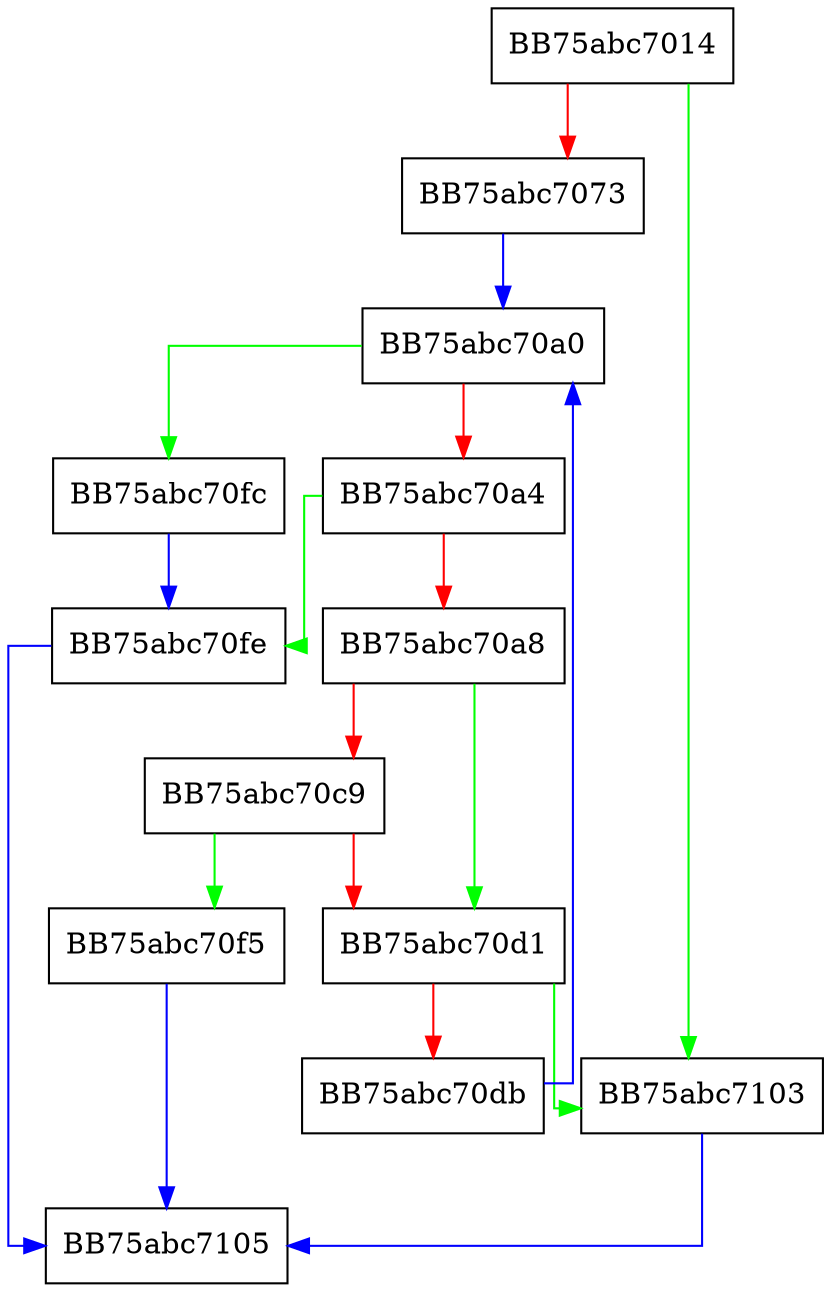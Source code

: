 digraph ClassExtends {
  node [shape="box"];
  graph [splines=ortho];
  BB75abc7014 -> BB75abc7103 [color="green"];
  BB75abc7014 -> BB75abc7073 [color="red"];
  BB75abc7073 -> BB75abc70a0 [color="blue"];
  BB75abc70a0 -> BB75abc70fc [color="green"];
  BB75abc70a0 -> BB75abc70a4 [color="red"];
  BB75abc70a4 -> BB75abc70fe [color="green"];
  BB75abc70a4 -> BB75abc70a8 [color="red"];
  BB75abc70a8 -> BB75abc70d1 [color="green"];
  BB75abc70a8 -> BB75abc70c9 [color="red"];
  BB75abc70c9 -> BB75abc70f5 [color="green"];
  BB75abc70c9 -> BB75abc70d1 [color="red"];
  BB75abc70d1 -> BB75abc7103 [color="green"];
  BB75abc70d1 -> BB75abc70db [color="red"];
  BB75abc70db -> BB75abc70a0 [color="blue"];
  BB75abc70f5 -> BB75abc7105 [color="blue"];
  BB75abc70fc -> BB75abc70fe [color="blue"];
  BB75abc70fe -> BB75abc7105 [color="blue"];
  BB75abc7103 -> BB75abc7105 [color="blue"];
}